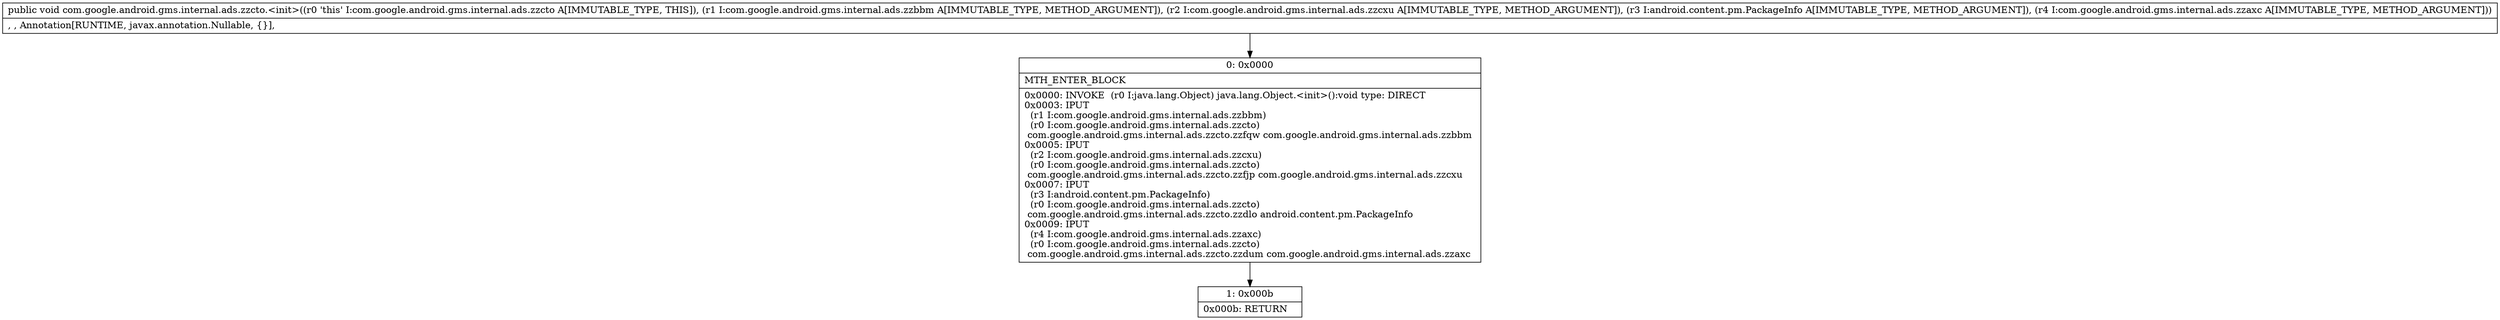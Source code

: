 digraph "CFG forcom.google.android.gms.internal.ads.zzcto.\<init\>(Lcom\/google\/android\/gms\/internal\/ads\/zzbbm;Lcom\/google\/android\/gms\/internal\/ads\/zzcxu;Landroid\/content\/pm\/PackageInfo;Lcom\/google\/android\/gms\/internal\/ads\/zzaxc;)V" {
Node_0 [shape=record,label="{0\:\ 0x0000|MTH_ENTER_BLOCK\l|0x0000: INVOKE  (r0 I:java.lang.Object) java.lang.Object.\<init\>():void type: DIRECT \l0x0003: IPUT  \l  (r1 I:com.google.android.gms.internal.ads.zzbbm)\l  (r0 I:com.google.android.gms.internal.ads.zzcto)\l com.google.android.gms.internal.ads.zzcto.zzfqw com.google.android.gms.internal.ads.zzbbm \l0x0005: IPUT  \l  (r2 I:com.google.android.gms.internal.ads.zzcxu)\l  (r0 I:com.google.android.gms.internal.ads.zzcto)\l com.google.android.gms.internal.ads.zzcto.zzfjp com.google.android.gms.internal.ads.zzcxu \l0x0007: IPUT  \l  (r3 I:android.content.pm.PackageInfo)\l  (r0 I:com.google.android.gms.internal.ads.zzcto)\l com.google.android.gms.internal.ads.zzcto.zzdlo android.content.pm.PackageInfo \l0x0009: IPUT  \l  (r4 I:com.google.android.gms.internal.ads.zzaxc)\l  (r0 I:com.google.android.gms.internal.ads.zzcto)\l com.google.android.gms.internal.ads.zzcto.zzdum com.google.android.gms.internal.ads.zzaxc \l}"];
Node_1 [shape=record,label="{1\:\ 0x000b|0x000b: RETURN   \l}"];
MethodNode[shape=record,label="{public void com.google.android.gms.internal.ads.zzcto.\<init\>((r0 'this' I:com.google.android.gms.internal.ads.zzcto A[IMMUTABLE_TYPE, THIS]), (r1 I:com.google.android.gms.internal.ads.zzbbm A[IMMUTABLE_TYPE, METHOD_ARGUMENT]), (r2 I:com.google.android.gms.internal.ads.zzcxu A[IMMUTABLE_TYPE, METHOD_ARGUMENT]), (r3 I:android.content.pm.PackageInfo A[IMMUTABLE_TYPE, METHOD_ARGUMENT]), (r4 I:com.google.android.gms.internal.ads.zzaxc A[IMMUTABLE_TYPE, METHOD_ARGUMENT]))  | , , Annotation[RUNTIME, javax.annotation.Nullable, \{\}], \l}"];
MethodNode -> Node_0;
Node_0 -> Node_1;
}

